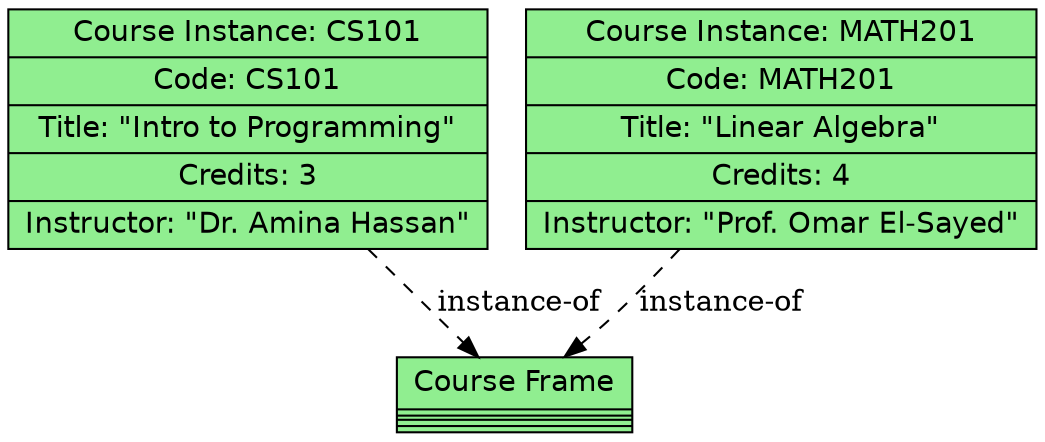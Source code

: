 digraph CourseFrames {
  node [
    shape=record
    fontname="Helvetica"
    style=filled
    fillcolor=lightgreen
  ];

  // Generic Course frame
  CourseFrame [
    label = "{
      Course Frame|
      Code: <CourseCode> |
      Title: <CourseTitle> |
      Credits: <Credits> |
      Instructor: <Instructor>
    }"
  ];

  // Instance: CS101
  Course1 [
    label = "{
      Course Instance: CS101|
      Code: CS101 |
      Title: \"Intro to Programming\" |
      Credits: 3 |
      Instructor: \"Dr. Amina Hassan\"
    }"
  ];

  // Instance: MATH201
  Course2 [
    label = "{
      Course Instance: MATH201|
      Code: MATH201 |
      Title: \"Linear Algebra\" |
      Credits: 4 |
      Instructor: \"Prof. Omar El‐Sayed\"
    }"
  ];

  // Link instances to the generic frame
  Course1 -> CourseFrame [style=dashed, label="instance-of"];
  Course2 -> CourseFrame [style=dashed, label="instance-of"];
}
